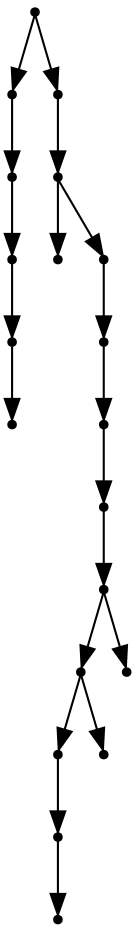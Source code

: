 digraph {
  19 [shape=point];
  4 [shape=point];
  3 [shape=point];
  2 [shape=point];
  1 [shape=point];
  0 [shape=point];
  18 [shape=point];
  17 [shape=point];
  5 [shape=point];
  16 [shape=point];
  15 [shape=point];
  14 [shape=point];
  13 [shape=point];
  12 [shape=point];
  10 [shape=point];
  8 [shape=point];
  7 [shape=point];
  6 [shape=point];
  9 [shape=point];
  11 [shape=point];
19 -> 4;
4 -> 3;
3 -> 2;
2 -> 1;
1 -> 0;
19 -> 18;
18 -> 17;
17 -> 5;
17 -> 16;
16 -> 15;
15 -> 14;
14 -> 13;
13 -> 12;
12 -> 10;
10 -> 8;
8 -> 7;
7 -> 6;
10 -> 9;
12 -> 11;
}

